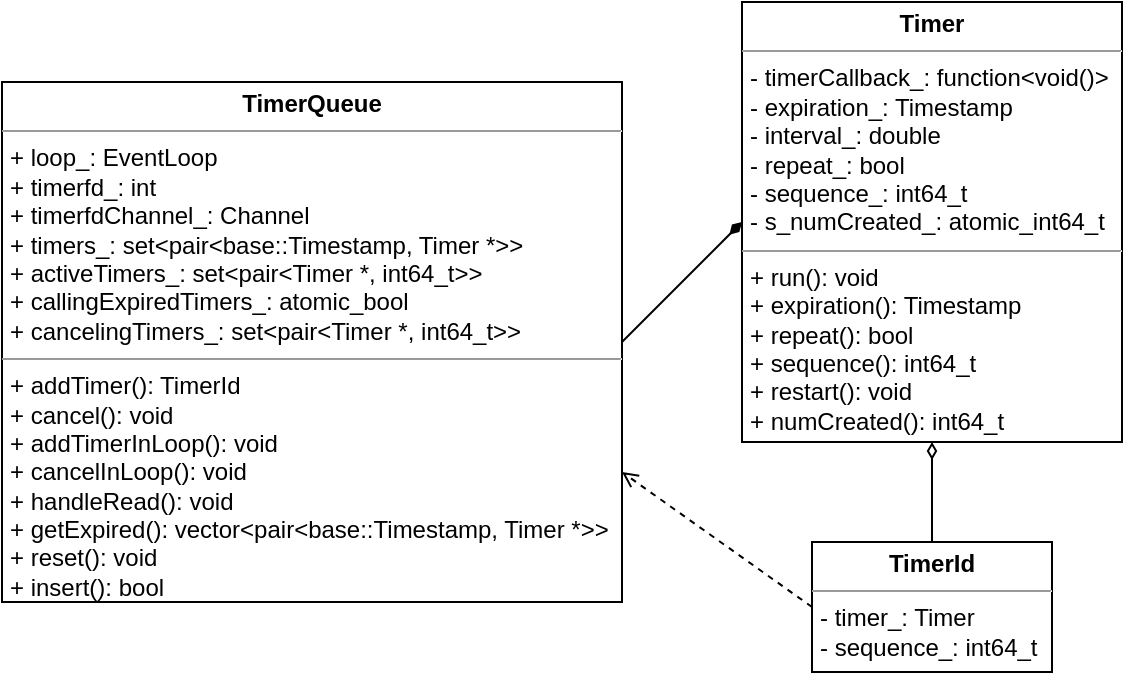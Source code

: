 <mxfile>
    <diagram id="VFRMSV6UObj4P8wyPMn5" name="第 1 页">
        <mxGraphModel dx="933" dy="591" grid="1" gridSize="10" guides="1" tooltips="1" connect="1" arrows="1" fold="1" page="1" pageScale="1" pageWidth="827" pageHeight="1169" math="0" shadow="0">
            <root>
                <mxCell id="0"/>
                <mxCell id="1" parent="0"/>
                <mxCell id="5" style="edgeStyle=none;html=1;exitX=1;exitY=0.5;exitDx=0;exitDy=0;entryX=0;entryY=0.5;entryDx=0;entryDy=0;endArrow=diamondThin;endFill=1;" parent="1" source="2" target="3" edge="1">
                    <mxGeometry relative="1" as="geometry"/>
                </mxCell>
                <mxCell id="2" value="&lt;p style=&quot;margin:0px;margin-top:4px;text-align:center;&quot;&gt;&lt;b&gt;TimerQueue&lt;/b&gt;&lt;/p&gt;&lt;hr size=&quot;1&quot;&gt;&lt;p style=&quot;margin:0px;margin-left:4px;&quot;&gt;+ loop_: EventLoop&lt;/p&gt;&lt;p style=&quot;margin:0px;margin-left:4px;&quot;&gt;+ timerfd_: int&amp;nbsp;&lt;/p&gt;&lt;p style=&quot;margin:0px;margin-left:4px;&quot;&gt;+ timerfdChannel_: Channel&lt;/p&gt;&lt;p style=&quot;margin:0px;margin-left:4px;&quot;&gt;+ timers_: set&amp;lt;pair&amp;lt;base::Timestamp, Timer *&amp;gt;&amp;gt;&lt;/p&gt;&lt;p style=&quot;margin:0px;margin-left:4px;&quot;&gt;+ activeTimers_:&amp;nbsp;set&amp;lt;pair&amp;lt;Timer *, int64_t&amp;gt;&amp;gt;&lt;/p&gt;&lt;p style=&quot;margin:0px;margin-left:4px;&quot;&gt;+ callingExpiredTimers_: atomic_bool&lt;/p&gt;&lt;p style=&quot;margin:0px;margin-left:4px;&quot;&gt;+ cancelingTimers_: set&amp;lt;pair&amp;lt;Timer *, int64_t&amp;gt;&amp;gt;&lt;/p&gt;&lt;hr size=&quot;1&quot;&gt;&lt;p style=&quot;margin:0px;margin-left:4px;&quot;&gt;+ addTimer(): TimerId&lt;/p&gt;&lt;p style=&quot;margin:0px;margin-left:4px;&quot;&gt;+ cancel(): void&lt;/p&gt;&lt;p style=&quot;margin:0px;margin-left:4px;&quot;&gt;+ addTimerInLoop(): void&lt;/p&gt;&lt;p style=&quot;margin:0px;margin-left:4px;&quot;&gt;+ cancelInLoop(): void&lt;/p&gt;&lt;p style=&quot;margin:0px;margin-left:4px;&quot;&gt;+ handleRead(): void&lt;/p&gt;&lt;p style=&quot;margin:0px;margin-left:4px;&quot;&gt;+ getExpired(): vector&amp;lt;pair&amp;lt;base::Timestamp, Timer *&amp;gt;&amp;gt;&lt;/p&gt;&lt;p style=&quot;margin:0px;margin-left:4px;&quot;&gt;+ reset(): void&lt;/p&gt;&lt;p style=&quot;margin:0px;margin-left:4px;&quot;&gt;+ insert(): bool&lt;/p&gt;" style="verticalAlign=top;align=left;overflow=fill;fontSize=12;fontFamily=Helvetica;html=1;" parent="1" vertex="1">
                    <mxGeometry x="10" y="190" width="310" height="260" as="geometry"/>
                </mxCell>
                <mxCell id="3" value="&lt;p style=&quot;margin:0px;margin-top:4px;text-align:center;&quot;&gt;&lt;b&gt;Timer&lt;/b&gt;&lt;/p&gt;&lt;hr size=&quot;1&quot;&gt;&lt;p style=&quot;margin:0px;margin-left:4px;&quot;&gt;- timerCallback_: function&amp;lt;void()&amp;gt;&lt;/p&gt;&lt;p style=&quot;margin:0px;margin-left:4px;&quot;&gt;- expiration_: Timestamp&amp;nbsp;&lt;/p&gt;&lt;p style=&quot;margin:0px;margin-left:4px;&quot;&gt;- interval_: double&lt;/p&gt;&lt;p style=&quot;margin:0px;margin-left:4px;&quot;&gt;- repeat_: bool&lt;/p&gt;&lt;p style=&quot;margin:0px;margin-left:4px;&quot;&gt;- sequence_: int64_t&lt;/p&gt;&lt;p style=&quot;margin:0px;margin-left:4px;&quot;&gt;- s_numCreated_: atomic_int64_t&lt;/p&gt;&lt;hr size=&quot;1&quot;&gt;&lt;p style=&quot;margin:0px;margin-left:4px;&quot;&gt;+ run(): void&lt;/p&gt;&lt;p style=&quot;margin:0px;margin-left:4px;&quot;&gt;+ expiration(): Timestamp&lt;/p&gt;&lt;p style=&quot;margin:0px;margin-left:4px;&quot;&gt;+ repeat(): bool&lt;/p&gt;&lt;p style=&quot;margin:0px;margin-left:4px;&quot;&gt;+ sequence(): int64_t&lt;/p&gt;&lt;p style=&quot;margin:0px;margin-left:4px;&quot;&gt;+ restart(): void&lt;/p&gt;&lt;p style=&quot;margin:0px;margin-left:4px;&quot;&gt;+ numCreated(): int64_t&lt;/p&gt;" style="verticalAlign=top;align=left;overflow=fill;fontSize=12;fontFamily=Helvetica;html=1;" parent="1" vertex="1">
                    <mxGeometry x="380" y="150" width="190" height="220" as="geometry"/>
                </mxCell>
                <mxCell id="6" style="edgeStyle=none;html=1;exitX=0;exitY=0.5;exitDx=0;exitDy=0;entryX=1;entryY=0.75;entryDx=0;entryDy=0;endArrow=open;endFill=0;dashed=1;" parent="1" source="4" target="2" edge="1">
                    <mxGeometry relative="1" as="geometry"/>
                </mxCell>
                <mxCell id="7" style="edgeStyle=none;html=1;exitX=0.5;exitY=0;exitDx=0;exitDy=0;entryX=0.5;entryY=1;entryDx=0;entryDy=0;endArrow=diamondThin;endFill=0;" parent="1" source="4" target="3" edge="1">
                    <mxGeometry relative="1" as="geometry"/>
                </mxCell>
                <mxCell id="4" value="&lt;p style=&quot;margin:0px;margin-top:4px;text-align:center;&quot;&gt;&lt;b&gt;TimerId&lt;/b&gt;&lt;/p&gt;&lt;hr size=&quot;1&quot;&gt;&lt;p style=&quot;margin:0px;margin-left:4px;&quot;&gt;- timer_: Timer&lt;/p&gt;&lt;p style=&quot;margin:0px;margin-left:4px;&quot;&gt;- sequence_: int64_t&amp;nbsp;&lt;/p&gt;&lt;hr size=&quot;1&quot;&gt;&lt;p style=&quot;margin:0px;margin-left:4px;&quot;&gt;&lt;br&gt;&lt;/p&gt;" style="verticalAlign=top;align=left;overflow=fill;fontSize=12;fontFamily=Helvetica;html=1;" parent="1" vertex="1">
                    <mxGeometry x="415" y="420" width="120" height="65" as="geometry"/>
                </mxCell>
            </root>
        </mxGraphModel>
    </diagram>
</mxfile>